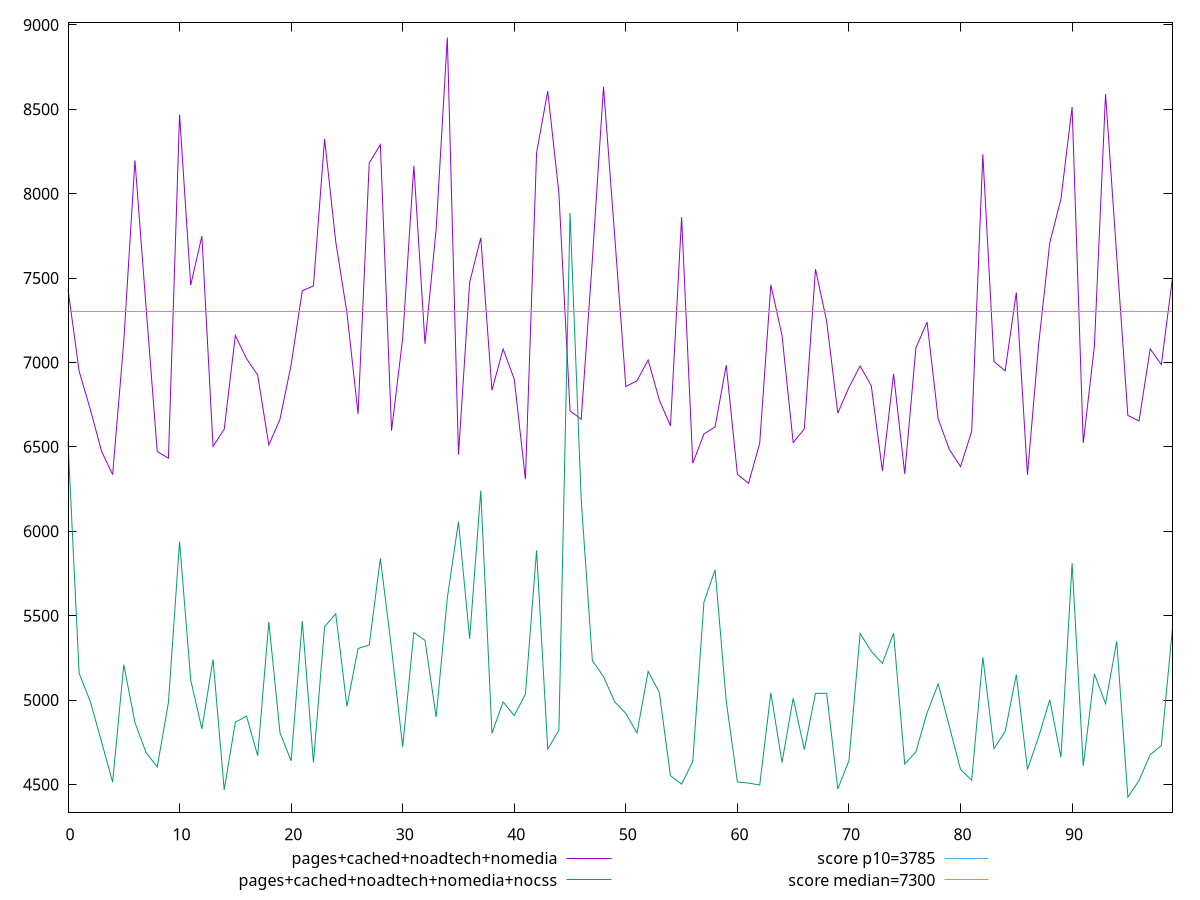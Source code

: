 reset

$pagesCachedNoadtechNomedia <<EOF
0 7434.306
1 6947.154499999999
2 6722.0244999999995
3 6475.7055
4 6335.2570000000005
5 7123.967000000001
6 8196.884999999998
7 7325.885
8 6472.071000000001
9 6432.843000000001
10 8468.121500000001
11 7457.753999999999
12 7748.785
13 6502.698
14 6603.792000000001
15 7159.847000000002
16 7022.5795
17 6926.006000000001
18 6511.524
19 6663.1926
20 6986.249
21 7424.508999999999
22 7453.618
23 8324.493499999997
24 7714.889000000001
25 7295.108
26 6695.482999999998
27 8181.748999999999
28 8290.236
29 6596.172999999999
30 7143.4725
31 8165.987000000001
32 7110.405999999999
33 7790.4169999999995
34 8925.287
35 6453.880499999999
36 7473.929
37 7738.579999999998
38 6834.8825
39 7079.622000000001
40 6900.735500000001
41 6308.404
42 8241.11
43 8607.607
44 8003.639999999999
45 6713.1990000000005
46 6663.5605
47 7608.596
48 8633.267
49 7751.593000000001
50 6857.524500000001
51 6891.601000000001
52 7014.397499999999
53 6777.933499999999
54 6624.178
55 7860.473999999999
56 6402.389999999999
57 6576.5282
58 6618.237499999999
59 6983.7080000000005
60 6337.342
61 6284.133999999999
62 6521.2840000000015
63 7460.48
64 7159.693
65 6525.643000000002
66 6606.08
67 7552.618000000001
68 7244.858
69 6699.441000000001
70 6852.287
71 6979.102999999999
72 6861.775
73 6357.6875
74 6931.956000000001
75 6339.891500000001
76 7086.162499999999
77 7239.522999999999
78 6664.695500000001
79 6484.236999999999
80 6383.148999999999
81 6591.360000000001
82 8232.9395
83 7005.7675
84 6949.977999999999
85 7414.447
86 6333.997000000001
87 7105.744999999999
88 7708.422
89 7968.285500000001
90 8513.304000000002
91 6523.0285
92 7097.029000000001
93 8589.604
94 7631.0689999999995
95 6685.768
96 6653.325000000001
97 7080.1425
98 6987.502999999999
99 7501.990999999999
EOF

$pagesCachedNoadtechNomediaNocss <<EOF
0 6531.541
1 5157.7285
2 4990.6195
3 4754.359999999999
4 4513.711499999999
5 5209.0509999999995
6 4866.545
7 4688.389500000001
8 4603.4935000000005
9 4984.273499999999
10 5938.061
11 5118.3949999999995
12 4829.2750000000015
13 5240.137000000001
14 4466.938
15 4868.860000000001
16 4904.54
17 4670.421
18 5463.244000000001
19 4806.46
20 4639.57
21 5467.352
22 4629.642
23 5434.628999999999
24 5510.610500000001
25 4961.928
26 5305.643000000001
27 5325.7164999999995
28 5839
29 5304.3025
30 4722.7225
31 5400.032000000001
32 5353.389000000001
33 4899.251
34 5604.143
35 6056.356
36 5362.755999999999
37 6239.8185
38 4802.620499999999
39 4988.77
40 4907.9915
41 5035.218499999999
42 5886.367
43 4709.488
44 4820.701
45 7886.3605
46 6187.024
47 5233.559499999999
48 5138.6985
49 4988.931999999999
50 4920.684499999999
51 4804.309499999999
52 5169.160999999999
53 5045.2880000000005
54 4551.005000000001
55 4501.749
56 4636.317349999999
57 5579.76
58 5771.3425
59 4993.449999999999
60 4514.3375
61 4508.004400000001
62 4496.536999999999
63 5043.178999999999
64 4629.7835
65 5010.374000000002
66 4706.0695
67 5038.9265000000005
68 5040.056500000001
69 4473.1785
70 4641.2725
71 5394.630999999999
72 5288.243
73 5217.304999999999
74 5396.956
75 4620.498500000001
76 4693.1235
77 4923.64
78 5095.465
79 4843.099
80 4588.518
81 4524.7845
82 5253.241
83 4712.156000000001
84 4812.8724999999995
85 5150.4890000000005
86 4588.5515
87 4781.315849999999
88 5001.290999999999
89 4660.234
90 5810.8099999999995
91 4610.425499999999
92 5154.612000000001
93 4978.6759999999995
94 5347.566999999999
95 4424.557999999999
96 4523.1939999999995
97 4675.8054999999995
98 4730.5225
99 5427.2885
EOF

set key outside below
set xrange [0:99]
set yrange [4334.543419999999:9015.30158]
set trange [4334.543419999999:9015.30158]
set terminal svg size 640, 520 enhanced background rgb 'white'
set output "report_00015_2021-02-09T16-11-33.973Z/interactive/comparison/line/3_vs_4.svg"

plot $pagesCachedNoadtechNomedia title "pages+cached+noadtech+nomedia" with line, \
     $pagesCachedNoadtechNomediaNocss title "pages+cached+noadtech+nomedia+nocss" with line, \
     3785 title "score p10=3785", \
     7300 title "score median=7300"

reset
